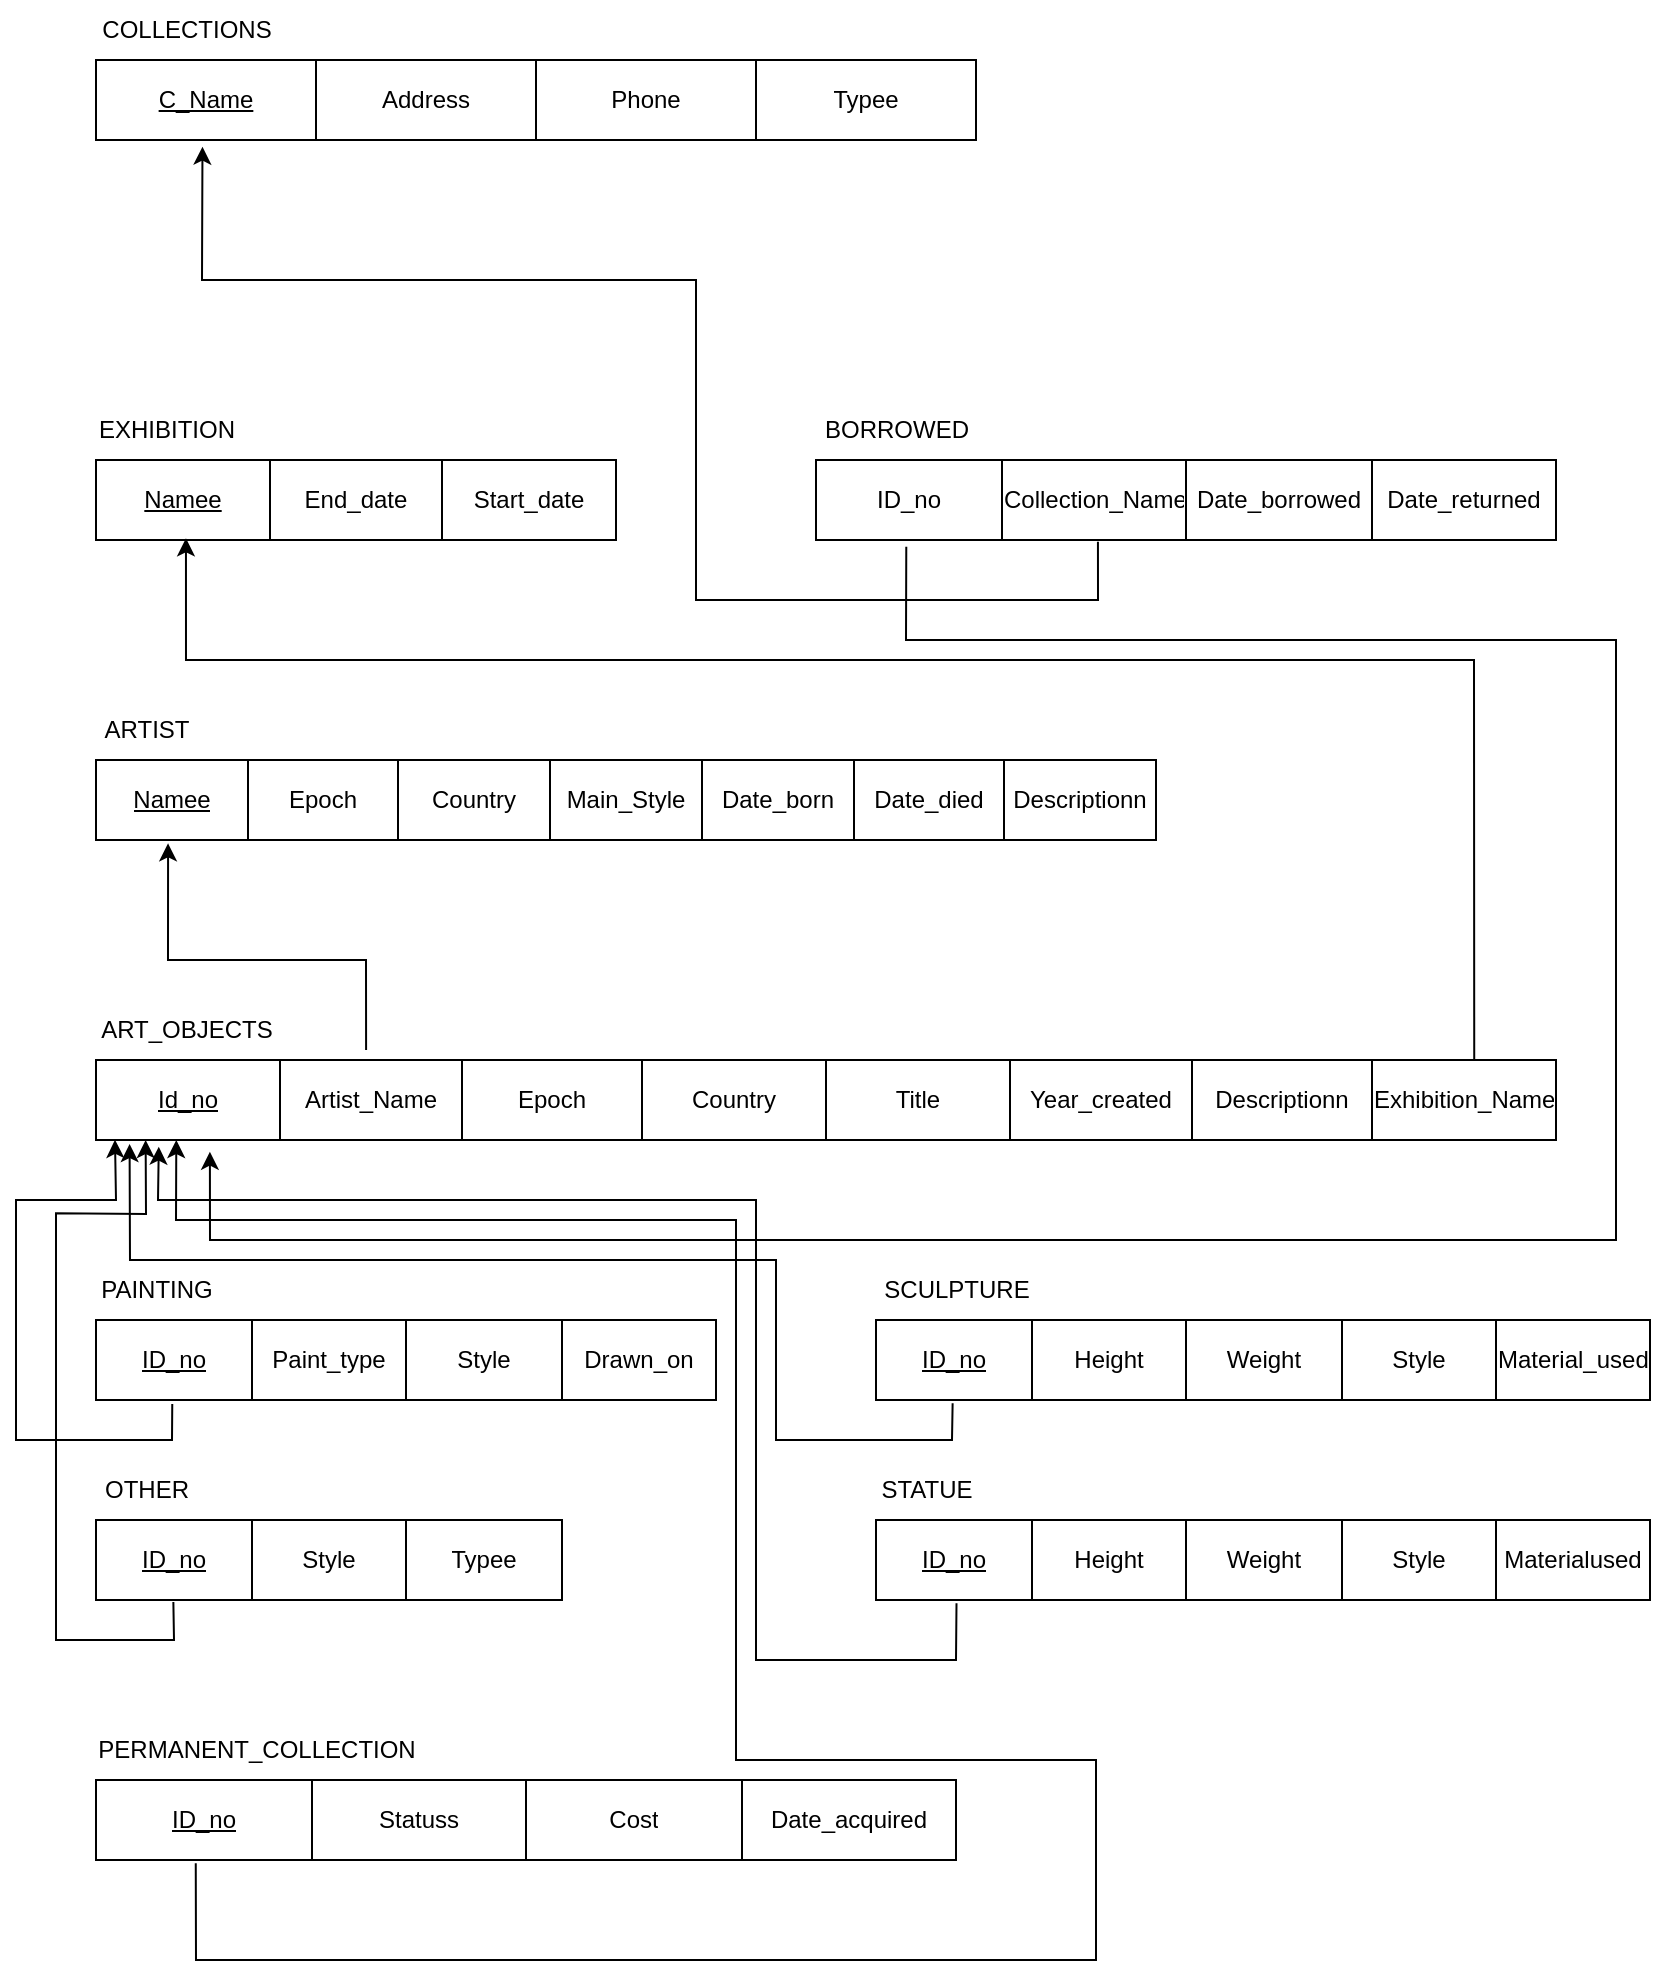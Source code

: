 <mxfile>
    <diagram name="Page-1" id="VCEPgOhNraVawhyDC7fd">
        <mxGraphModel dx="1006" dy="1802" grid="1" gridSize="10" guides="1" tooltips="1" connect="1" arrows="1" fold="1" page="1" pageScale="1" pageWidth="850" pageHeight="1100" math="0" shadow="0">
            <root>
                <mxCell id="0"/>
                <mxCell id="1" parent="0"/>
                <mxCell id="Sclc0kjUKKFrEiLYMH_a-2" value="" style="shape=table;startSize=0;container=1;collapsible=0;childLayout=tableLayout;" parent="1" vertex="1">
                    <mxGeometry x="60" y="40" width="730" height="40" as="geometry"/>
                </mxCell>
                <mxCell id="Sclc0kjUKKFrEiLYMH_a-3" value="" style="shape=tableRow;horizontal=0;startSize=0;swimlaneHead=0;swimlaneBody=0;strokeColor=inherit;top=0;left=0;bottom=0;right=0;collapsible=0;dropTarget=0;fillColor=none;points=[[0,0.5],[1,0.5]];portConstraint=eastwest;" parent="Sclc0kjUKKFrEiLYMH_a-2" vertex="1">
                    <mxGeometry width="730" height="40" as="geometry"/>
                </mxCell>
                <mxCell id="Sclc0kjUKKFrEiLYMH_a-4" value="&lt;u&gt;Id_no&lt;/u&gt;" style="shape=partialRectangle;html=1;whiteSpace=wrap;connectable=0;strokeColor=inherit;overflow=hidden;fillColor=none;top=0;left=0;bottom=0;right=0;pointerEvents=1;" parent="Sclc0kjUKKFrEiLYMH_a-3" vertex="1">
                    <mxGeometry width="92" height="40" as="geometry">
                        <mxRectangle width="92" height="40" as="alternateBounds"/>
                    </mxGeometry>
                </mxCell>
                <mxCell id="Sclc0kjUKKFrEiLYMH_a-5" value="Artist_Name" style="shape=partialRectangle;html=1;whiteSpace=wrap;connectable=0;strokeColor=inherit;overflow=hidden;fillColor=none;top=0;left=0;bottom=0;right=0;pointerEvents=1;" parent="Sclc0kjUKKFrEiLYMH_a-3" vertex="1">
                    <mxGeometry x="92" width="91" height="40" as="geometry">
                        <mxRectangle width="91" height="40" as="alternateBounds"/>
                    </mxGeometry>
                </mxCell>
                <mxCell id="Sclc0kjUKKFrEiLYMH_a-6" value="Epoch" style="shape=partialRectangle;html=1;whiteSpace=wrap;connectable=0;strokeColor=inherit;overflow=hidden;fillColor=none;top=0;left=0;bottom=0;right=0;pointerEvents=1;" parent="Sclc0kjUKKFrEiLYMH_a-3" vertex="1">
                    <mxGeometry x="183" width="90" height="40" as="geometry">
                        <mxRectangle width="90" height="40" as="alternateBounds"/>
                    </mxGeometry>
                </mxCell>
                <mxCell id="Sclc0kjUKKFrEiLYMH_a-7" value="Country" style="shape=partialRectangle;html=1;whiteSpace=wrap;connectable=0;strokeColor=inherit;overflow=hidden;fillColor=none;top=0;left=0;bottom=0;right=0;pointerEvents=1;" parent="Sclc0kjUKKFrEiLYMH_a-3" vertex="1">
                    <mxGeometry x="273" width="92" height="40" as="geometry">
                        <mxRectangle width="92" height="40" as="alternateBounds"/>
                    </mxGeometry>
                </mxCell>
                <mxCell id="Sclc0kjUKKFrEiLYMH_a-8" value="Title" style="shape=partialRectangle;html=1;whiteSpace=wrap;connectable=0;strokeColor=inherit;overflow=hidden;fillColor=none;top=0;left=0;bottom=0;right=0;pointerEvents=1;" parent="Sclc0kjUKKFrEiLYMH_a-3" vertex="1">
                    <mxGeometry x="365" width="92" height="40" as="geometry">
                        <mxRectangle width="92" height="40" as="alternateBounds"/>
                    </mxGeometry>
                </mxCell>
                <mxCell id="Sclc0kjUKKFrEiLYMH_a-9" value="Year_created" style="shape=partialRectangle;html=1;whiteSpace=wrap;connectable=0;strokeColor=inherit;overflow=hidden;fillColor=none;top=0;left=0;bottom=0;right=0;pointerEvents=1;" parent="Sclc0kjUKKFrEiLYMH_a-3" vertex="1">
                    <mxGeometry x="457" width="91" height="40" as="geometry">
                        <mxRectangle width="91" height="40" as="alternateBounds"/>
                    </mxGeometry>
                </mxCell>
                <mxCell id="Sclc0kjUKKFrEiLYMH_a-10" value="Descriptionn" style="shape=partialRectangle;html=1;whiteSpace=wrap;connectable=0;strokeColor=inherit;overflow=hidden;fillColor=none;top=0;left=0;bottom=0;right=0;pointerEvents=1;" parent="Sclc0kjUKKFrEiLYMH_a-3" vertex="1">
                    <mxGeometry x="548" width="90" height="40" as="geometry">
                        <mxRectangle width="90" height="40" as="alternateBounds"/>
                    </mxGeometry>
                </mxCell>
                <mxCell id="Sclc0kjUKKFrEiLYMH_a-11" value="Exhibition_Name" style="shape=partialRectangle;html=1;whiteSpace=wrap;connectable=0;strokeColor=inherit;overflow=hidden;fillColor=none;top=0;left=0;bottom=0;right=0;pointerEvents=1;" parent="Sclc0kjUKKFrEiLYMH_a-3" vertex="1">
                    <mxGeometry x="638" width="92" height="40" as="geometry">
                        <mxRectangle width="92" height="40" as="alternateBounds"/>
                    </mxGeometry>
                </mxCell>
                <mxCell id="Sclc0kjUKKFrEiLYMH_a-14" value="ART_OBJECTS" style="text;html=1;align=center;verticalAlign=middle;resizable=0;points=[];autosize=1;strokeColor=none;fillColor=none;" parent="1" vertex="1">
                    <mxGeometry x="50" y="10" width="110" height="30" as="geometry"/>
                </mxCell>
                <mxCell id="Sclc0kjUKKFrEiLYMH_a-15" value="" style="shape=table;startSize=0;container=1;collapsible=0;childLayout=tableLayout;" parent="1" vertex="1">
                    <mxGeometry x="60" y="170" width="310" height="40" as="geometry"/>
                </mxCell>
                <mxCell id="Sclc0kjUKKFrEiLYMH_a-16" value="" style="shape=tableRow;horizontal=0;startSize=0;swimlaneHead=0;swimlaneBody=0;strokeColor=inherit;top=0;left=0;bottom=0;right=0;collapsible=0;dropTarget=0;fillColor=none;points=[[0,0.5],[1,0.5]];portConstraint=eastwest;" parent="Sclc0kjUKKFrEiLYMH_a-15" vertex="1">
                    <mxGeometry width="310" height="40" as="geometry"/>
                </mxCell>
                <mxCell id="Sclc0kjUKKFrEiLYMH_a-17" value="&lt;u&gt;ID_no&lt;/u&gt;" style="shape=partialRectangle;html=1;whiteSpace=wrap;connectable=0;strokeColor=inherit;overflow=hidden;fillColor=none;top=0;left=0;bottom=0;right=0;pointerEvents=1;" parent="Sclc0kjUKKFrEiLYMH_a-16" vertex="1">
                    <mxGeometry width="78" height="40" as="geometry">
                        <mxRectangle width="78" height="40" as="alternateBounds"/>
                    </mxGeometry>
                </mxCell>
                <mxCell id="Sclc0kjUKKFrEiLYMH_a-18" value="Paint_type" style="shape=partialRectangle;html=1;whiteSpace=wrap;connectable=0;strokeColor=inherit;overflow=hidden;fillColor=none;top=0;left=0;bottom=0;right=0;pointerEvents=1;" parent="Sclc0kjUKKFrEiLYMH_a-16" vertex="1">
                    <mxGeometry x="78" width="77" height="40" as="geometry">
                        <mxRectangle width="77" height="40" as="alternateBounds"/>
                    </mxGeometry>
                </mxCell>
                <mxCell id="Sclc0kjUKKFrEiLYMH_a-19" value="Style" style="shape=partialRectangle;html=1;whiteSpace=wrap;connectable=0;strokeColor=inherit;overflow=hidden;fillColor=none;top=0;left=0;bottom=0;right=0;pointerEvents=1;" parent="Sclc0kjUKKFrEiLYMH_a-16" vertex="1">
                    <mxGeometry x="155" width="78" height="40" as="geometry">
                        <mxRectangle width="78" height="40" as="alternateBounds"/>
                    </mxGeometry>
                </mxCell>
                <mxCell id="Sclc0kjUKKFrEiLYMH_a-20" value="Drawn_on" style="shape=partialRectangle;html=1;whiteSpace=wrap;connectable=0;strokeColor=inherit;overflow=hidden;fillColor=none;top=0;left=0;bottom=0;right=0;pointerEvents=1;" parent="Sclc0kjUKKFrEiLYMH_a-16" vertex="1">
                    <mxGeometry x="233" width="77" height="40" as="geometry">
                        <mxRectangle width="77" height="40" as="alternateBounds"/>
                    </mxGeometry>
                </mxCell>
                <mxCell id="Sclc0kjUKKFrEiLYMH_a-21" value="PAINTING" style="text;html=1;align=center;verticalAlign=middle;resizable=0;points=[];autosize=1;strokeColor=none;fillColor=none;" parent="1" vertex="1">
                    <mxGeometry x="50" y="140" width="80" height="30" as="geometry"/>
                </mxCell>
                <mxCell id="Sclc0kjUKKFrEiLYMH_a-23" value="" style="shape=table;startSize=0;container=1;collapsible=0;childLayout=tableLayout;" parent="1" vertex="1">
                    <mxGeometry x="450" y="170" width="387" height="40" as="geometry"/>
                </mxCell>
                <mxCell id="Sclc0kjUKKFrEiLYMH_a-24" value="" style="shape=tableRow;horizontal=0;startSize=0;swimlaneHead=0;swimlaneBody=0;strokeColor=inherit;top=0;left=0;bottom=0;right=0;collapsible=0;dropTarget=0;fillColor=none;points=[[0,0.5],[1,0.5]];portConstraint=eastwest;" parent="Sclc0kjUKKFrEiLYMH_a-23" vertex="1">
                    <mxGeometry width="387" height="40" as="geometry"/>
                </mxCell>
                <mxCell id="Sclc0kjUKKFrEiLYMH_a-25" value="&lt;u&gt;ID_no&lt;/u&gt;" style="shape=partialRectangle;html=1;whiteSpace=wrap;connectable=0;strokeColor=inherit;overflow=hidden;fillColor=none;top=0;left=0;bottom=0;right=0;pointerEvents=1;" parent="Sclc0kjUKKFrEiLYMH_a-24" vertex="1">
                    <mxGeometry width="78" height="40" as="geometry">
                        <mxRectangle width="78" height="40" as="alternateBounds"/>
                    </mxGeometry>
                </mxCell>
                <mxCell id="Sclc0kjUKKFrEiLYMH_a-26" value="Height" style="shape=partialRectangle;html=1;whiteSpace=wrap;connectable=0;strokeColor=inherit;overflow=hidden;fillColor=none;top=0;left=0;bottom=0;right=0;pointerEvents=1;" parent="Sclc0kjUKKFrEiLYMH_a-24" vertex="1">
                    <mxGeometry x="78" width="77" height="40" as="geometry">
                        <mxRectangle width="77" height="40" as="alternateBounds"/>
                    </mxGeometry>
                </mxCell>
                <mxCell id="Sclc0kjUKKFrEiLYMH_a-27" value="Weight" style="shape=partialRectangle;html=1;whiteSpace=wrap;connectable=0;strokeColor=inherit;overflow=hidden;fillColor=none;top=0;left=0;bottom=0;right=0;pointerEvents=1;" parent="Sclc0kjUKKFrEiLYMH_a-24" vertex="1">
                    <mxGeometry x="155" width="78" height="40" as="geometry">
                        <mxRectangle width="78" height="40" as="alternateBounds"/>
                    </mxGeometry>
                </mxCell>
                <mxCell id="Sclc0kjUKKFrEiLYMH_a-28" value="Style" style="shape=partialRectangle;html=1;whiteSpace=wrap;connectable=0;strokeColor=inherit;overflow=hidden;fillColor=none;top=0;left=0;bottom=0;right=0;pointerEvents=1;" parent="Sclc0kjUKKFrEiLYMH_a-24" vertex="1">
                    <mxGeometry x="233" width="77" height="40" as="geometry">
                        <mxRectangle width="77" height="40" as="alternateBounds"/>
                    </mxGeometry>
                </mxCell>
                <mxCell id="Sclc0kjUKKFrEiLYMH_a-30" value="Material_used" style="shape=partialRectangle;html=1;whiteSpace=wrap;connectable=0;strokeColor=inherit;overflow=hidden;fillColor=none;top=0;left=0;bottom=0;right=0;pointerEvents=1;" parent="Sclc0kjUKKFrEiLYMH_a-24" vertex="1">
                    <mxGeometry x="310" width="77" height="40" as="geometry">
                        <mxRectangle width="77" height="40" as="alternateBounds"/>
                    </mxGeometry>
                </mxCell>
                <mxCell id="Sclc0kjUKKFrEiLYMH_a-29" value="SCULPTURE" style="text;html=1;align=center;verticalAlign=middle;resizable=0;points=[];autosize=1;strokeColor=none;fillColor=none;" parent="1" vertex="1">
                    <mxGeometry x="440" y="140" width="100" height="30" as="geometry"/>
                </mxCell>
                <mxCell id="Sclc0kjUKKFrEiLYMH_a-31" value="" style="shape=table;startSize=0;container=1;collapsible=0;childLayout=tableLayout;" parent="1" vertex="1">
                    <mxGeometry x="450" y="270" width="387" height="40" as="geometry"/>
                </mxCell>
                <mxCell id="Sclc0kjUKKFrEiLYMH_a-32" value="" style="shape=tableRow;horizontal=0;startSize=0;swimlaneHead=0;swimlaneBody=0;strokeColor=inherit;top=0;left=0;bottom=0;right=0;collapsible=0;dropTarget=0;fillColor=none;points=[[0,0.5],[1,0.5]];portConstraint=eastwest;" parent="Sclc0kjUKKFrEiLYMH_a-31" vertex="1">
                    <mxGeometry width="387" height="40" as="geometry"/>
                </mxCell>
                <mxCell id="Sclc0kjUKKFrEiLYMH_a-33" value="&lt;u&gt;ID_no&lt;/u&gt;" style="shape=partialRectangle;html=1;whiteSpace=wrap;connectable=0;strokeColor=inherit;overflow=hidden;fillColor=none;top=0;left=0;bottom=0;right=0;pointerEvents=1;" parent="Sclc0kjUKKFrEiLYMH_a-32" vertex="1">
                    <mxGeometry width="78" height="40" as="geometry">
                        <mxRectangle width="78" height="40" as="alternateBounds"/>
                    </mxGeometry>
                </mxCell>
                <mxCell id="Sclc0kjUKKFrEiLYMH_a-34" value="Height" style="shape=partialRectangle;html=1;whiteSpace=wrap;connectable=0;strokeColor=inherit;overflow=hidden;fillColor=none;top=0;left=0;bottom=0;right=0;pointerEvents=1;" parent="Sclc0kjUKKFrEiLYMH_a-32" vertex="1">
                    <mxGeometry x="78" width="77" height="40" as="geometry">
                        <mxRectangle width="77" height="40" as="alternateBounds"/>
                    </mxGeometry>
                </mxCell>
                <mxCell id="Sclc0kjUKKFrEiLYMH_a-35" value="Weight" style="shape=partialRectangle;html=1;whiteSpace=wrap;connectable=0;strokeColor=inherit;overflow=hidden;fillColor=none;top=0;left=0;bottom=0;right=0;pointerEvents=1;" parent="Sclc0kjUKKFrEiLYMH_a-32" vertex="1">
                    <mxGeometry x="155" width="78" height="40" as="geometry">
                        <mxRectangle width="78" height="40" as="alternateBounds"/>
                    </mxGeometry>
                </mxCell>
                <mxCell id="Sclc0kjUKKFrEiLYMH_a-36" value="Style" style="shape=partialRectangle;html=1;whiteSpace=wrap;connectable=0;strokeColor=inherit;overflow=hidden;fillColor=none;top=0;left=0;bottom=0;right=0;pointerEvents=1;" parent="Sclc0kjUKKFrEiLYMH_a-32" vertex="1">
                    <mxGeometry x="233" width="77" height="40" as="geometry">
                        <mxRectangle width="77" height="40" as="alternateBounds"/>
                    </mxGeometry>
                </mxCell>
                <mxCell id="Sclc0kjUKKFrEiLYMH_a-37" value="Materialused" style="shape=partialRectangle;html=1;whiteSpace=wrap;connectable=0;strokeColor=inherit;overflow=hidden;fillColor=none;top=0;left=0;bottom=0;right=0;pointerEvents=1;" parent="Sclc0kjUKKFrEiLYMH_a-32" vertex="1">
                    <mxGeometry x="310" width="77" height="40" as="geometry">
                        <mxRectangle width="77" height="40" as="alternateBounds"/>
                    </mxGeometry>
                </mxCell>
                <mxCell id="Sclc0kjUKKFrEiLYMH_a-38" value="STATUE" style="text;html=1;align=center;verticalAlign=middle;resizable=0;points=[];autosize=1;strokeColor=none;fillColor=none;" parent="1" vertex="1">
                    <mxGeometry x="440" y="240" width="70" height="30" as="geometry"/>
                </mxCell>
                <mxCell id="Sclc0kjUKKFrEiLYMH_a-39" value="" style="shape=table;startSize=0;container=1;collapsible=0;childLayout=tableLayout;" parent="1" vertex="1">
                    <mxGeometry x="60" y="270" width="233" height="40" as="geometry"/>
                </mxCell>
                <mxCell id="Sclc0kjUKKFrEiLYMH_a-40" value="" style="shape=tableRow;horizontal=0;startSize=0;swimlaneHead=0;swimlaneBody=0;strokeColor=inherit;top=0;left=0;bottom=0;right=0;collapsible=0;dropTarget=0;fillColor=none;points=[[0,0.5],[1,0.5]];portConstraint=eastwest;" parent="Sclc0kjUKKFrEiLYMH_a-39" vertex="1">
                    <mxGeometry width="233" height="40" as="geometry"/>
                </mxCell>
                <mxCell id="Sclc0kjUKKFrEiLYMH_a-41" value="&lt;u&gt;ID_no&lt;/u&gt;" style="shape=partialRectangle;html=1;whiteSpace=wrap;connectable=0;strokeColor=inherit;overflow=hidden;fillColor=none;top=0;left=0;bottom=0;right=0;pointerEvents=1;" parent="Sclc0kjUKKFrEiLYMH_a-40" vertex="1">
                    <mxGeometry width="78" height="40" as="geometry">
                        <mxRectangle width="78" height="40" as="alternateBounds"/>
                    </mxGeometry>
                </mxCell>
                <mxCell id="Sclc0kjUKKFrEiLYMH_a-42" value="Style" style="shape=partialRectangle;html=1;whiteSpace=wrap;connectable=0;strokeColor=inherit;overflow=hidden;fillColor=none;top=0;left=0;bottom=0;right=0;pointerEvents=1;" parent="Sclc0kjUKKFrEiLYMH_a-40" vertex="1">
                    <mxGeometry x="78" width="77" height="40" as="geometry">
                        <mxRectangle width="77" height="40" as="alternateBounds"/>
                    </mxGeometry>
                </mxCell>
                <mxCell id="Sclc0kjUKKFrEiLYMH_a-43" value="Typee" style="shape=partialRectangle;html=1;whiteSpace=wrap;connectable=0;strokeColor=inherit;overflow=hidden;fillColor=none;top=0;left=0;bottom=0;right=0;pointerEvents=1;" parent="Sclc0kjUKKFrEiLYMH_a-40" vertex="1">
                    <mxGeometry x="155" width="78" height="40" as="geometry">
                        <mxRectangle width="78" height="40" as="alternateBounds"/>
                    </mxGeometry>
                </mxCell>
                <mxCell id="Sclc0kjUKKFrEiLYMH_a-45" value="OTHER" style="text;html=1;align=center;verticalAlign=middle;resizable=0;points=[];autosize=1;strokeColor=none;fillColor=none;" parent="1" vertex="1">
                    <mxGeometry x="50" y="240" width="70" height="30" as="geometry"/>
                </mxCell>
                <mxCell id="Sclc0kjUKKFrEiLYMH_a-50" value="" style="endArrow=classic;html=1;rounded=0;entryX=0.013;entryY=0.998;entryDx=0;entryDy=0;entryPerimeter=0;exitX=0.123;exitY=1.05;exitDx=0;exitDy=0;exitPerimeter=0;" parent="1" source="Sclc0kjUKKFrEiLYMH_a-16" target="Sclc0kjUKKFrEiLYMH_a-3" edge="1">
                    <mxGeometry width="50" height="50" relative="1" as="geometry">
                        <mxPoint x="300" y="320" as="sourcePoint"/>
                        <mxPoint x="350" y="270" as="targetPoint"/>
                        <Array as="points">
                            <mxPoint x="98" y="230"/>
                            <mxPoint x="60" y="230"/>
                            <mxPoint x="20" y="230"/>
                            <mxPoint x="20" y="110"/>
                            <mxPoint x="60" y="110"/>
                            <mxPoint x="70" y="110"/>
                        </Array>
                    </mxGeometry>
                </mxCell>
                <mxCell id="Sclc0kjUKKFrEiLYMH_a-51" value="" style="endArrow=classic;html=1;rounded=0;entryX=0.023;entryY=1.05;entryDx=0;entryDy=0;entryPerimeter=0;exitX=0.099;exitY=1.041;exitDx=0;exitDy=0;exitPerimeter=0;" parent="1" source="Sclc0kjUKKFrEiLYMH_a-24" target="Sclc0kjUKKFrEiLYMH_a-3" edge="1">
                    <mxGeometry width="50" height="50" relative="1" as="geometry">
                        <mxPoint x="140" y="210" as="sourcePoint"/>
                        <mxPoint x="190" y="160" as="targetPoint"/>
                        <Array as="points">
                            <mxPoint x="488" y="230"/>
                            <mxPoint x="400" y="230"/>
                            <mxPoint x="400" y="190"/>
                            <mxPoint x="400" y="140"/>
                            <mxPoint x="240" y="140"/>
                            <mxPoint x="77" y="140"/>
                        </Array>
                    </mxGeometry>
                </mxCell>
                <mxCell id="Sclc0kjUKKFrEiLYMH_a-52" value="" style="endArrow=classic;html=1;rounded=0;entryX=0.034;entryY=1.084;entryDx=0;entryDy=0;entryPerimeter=0;exitX=0.166;exitY=1.024;exitDx=0;exitDy=0;exitPerimeter=0;" parent="1" source="Sclc0kjUKKFrEiLYMH_a-40" edge="1">
                    <mxGeometry width="50" height="50" relative="1" as="geometry">
                        <mxPoint x="40" y="336.64" as="sourcePoint"/>
                        <mxPoint x="84.82" y="80.0" as="targetPoint"/>
                        <Array as="points">
                            <mxPoint x="99" y="330"/>
                            <mxPoint x="40" y="330"/>
                            <mxPoint x="40" y="116.64"/>
                            <mxPoint x="85" y="117"/>
                        </Array>
                    </mxGeometry>
                </mxCell>
                <mxCell id="Sclc0kjUKKFrEiLYMH_a-53" value="" style="endArrow=classic;html=1;rounded=0;entryX=0.043;entryY=1.084;entryDx=0;entryDy=0;entryPerimeter=0;exitX=0.104;exitY=1.041;exitDx=0;exitDy=0;exitPerimeter=0;" parent="1" source="Sclc0kjUKKFrEiLYMH_a-32" target="Sclc0kjUKKFrEiLYMH_a-3" edge="1">
                    <mxGeometry width="50" height="50" relative="1" as="geometry">
                        <mxPoint x="390" y="340" as="sourcePoint"/>
                        <mxPoint x="190" y="160" as="targetPoint"/>
                        <Array as="points">
                            <mxPoint x="490" y="340"/>
                            <mxPoint x="390" y="340"/>
                            <mxPoint x="390" y="110"/>
                            <mxPoint x="240" y="110"/>
                            <mxPoint x="91" y="110"/>
                        </Array>
                    </mxGeometry>
                </mxCell>
                <mxCell id="Sclc0kjUKKFrEiLYMH_a-54" value="" style="shape=table;startSize=0;container=1;collapsible=0;childLayout=tableLayout;" parent="1" vertex="1">
                    <mxGeometry x="60" y="-110" width="530" height="40" as="geometry"/>
                </mxCell>
                <mxCell id="Sclc0kjUKKFrEiLYMH_a-55" value="" style="shape=tableRow;horizontal=0;startSize=0;swimlaneHead=0;swimlaneBody=0;strokeColor=inherit;top=0;left=0;bottom=0;right=0;collapsible=0;dropTarget=0;fillColor=none;points=[[0,0.5],[1,0.5]];portConstraint=eastwest;" parent="Sclc0kjUKKFrEiLYMH_a-54" vertex="1">
                    <mxGeometry width="530" height="40" as="geometry"/>
                </mxCell>
                <mxCell id="Sclc0kjUKKFrEiLYMH_a-56" value="&lt;u&gt;Namee&lt;/u&gt;" style="shape=partialRectangle;html=1;whiteSpace=wrap;connectable=0;strokeColor=inherit;overflow=hidden;fillColor=none;top=0;left=0;bottom=0;right=0;pointerEvents=1;" parent="Sclc0kjUKKFrEiLYMH_a-55" vertex="1">
                    <mxGeometry width="76" height="40" as="geometry">
                        <mxRectangle width="76" height="40" as="alternateBounds"/>
                    </mxGeometry>
                </mxCell>
                <mxCell id="Sclc0kjUKKFrEiLYMH_a-57" value="Epoch" style="shape=partialRectangle;html=1;whiteSpace=wrap;connectable=0;strokeColor=inherit;overflow=hidden;fillColor=none;top=0;left=0;bottom=0;right=0;pointerEvents=1;" parent="Sclc0kjUKKFrEiLYMH_a-55" vertex="1">
                    <mxGeometry x="76" width="75" height="40" as="geometry">
                        <mxRectangle width="75" height="40" as="alternateBounds"/>
                    </mxGeometry>
                </mxCell>
                <mxCell id="Sclc0kjUKKFrEiLYMH_a-58" value="Country" style="shape=partialRectangle;html=1;whiteSpace=wrap;connectable=0;strokeColor=inherit;overflow=hidden;fillColor=none;top=0;left=0;bottom=0;right=0;pointerEvents=1;" parent="Sclc0kjUKKFrEiLYMH_a-55" vertex="1">
                    <mxGeometry x="151" width="76" height="40" as="geometry">
                        <mxRectangle width="76" height="40" as="alternateBounds"/>
                    </mxGeometry>
                </mxCell>
                <mxCell id="Sclc0kjUKKFrEiLYMH_a-59" value="Main_Style" style="shape=partialRectangle;html=1;whiteSpace=wrap;connectable=0;strokeColor=inherit;overflow=hidden;fillColor=none;top=0;left=0;bottom=0;right=0;pointerEvents=1;" parent="Sclc0kjUKKFrEiLYMH_a-55" vertex="1">
                    <mxGeometry x="227" width="76" height="40" as="geometry">
                        <mxRectangle width="76" height="40" as="alternateBounds"/>
                    </mxGeometry>
                </mxCell>
                <mxCell id="Sclc0kjUKKFrEiLYMH_a-60" value="Date_born" style="shape=partialRectangle;html=1;whiteSpace=wrap;connectable=0;strokeColor=inherit;overflow=hidden;fillColor=none;top=0;left=0;bottom=0;right=0;pointerEvents=1;" parent="Sclc0kjUKKFrEiLYMH_a-55" vertex="1">
                    <mxGeometry x="303" width="76" height="40" as="geometry">
                        <mxRectangle width="76" height="40" as="alternateBounds"/>
                    </mxGeometry>
                </mxCell>
                <mxCell id="Sclc0kjUKKFrEiLYMH_a-61" value="Date_died" style="shape=partialRectangle;html=1;whiteSpace=wrap;connectable=0;strokeColor=inherit;overflow=hidden;fillColor=none;top=0;left=0;bottom=0;right=0;pointerEvents=1;" parent="Sclc0kjUKKFrEiLYMH_a-55" vertex="1">
                    <mxGeometry x="379" width="75" height="40" as="geometry">
                        <mxRectangle width="75" height="40" as="alternateBounds"/>
                    </mxGeometry>
                </mxCell>
                <mxCell id="Sclc0kjUKKFrEiLYMH_a-62" value="Descriptionn" style="shape=partialRectangle;html=1;whiteSpace=wrap;connectable=0;strokeColor=inherit;overflow=hidden;fillColor=none;top=0;left=0;bottom=0;right=0;pointerEvents=1;" parent="Sclc0kjUKKFrEiLYMH_a-55" vertex="1">
                    <mxGeometry x="454" width="76" height="40" as="geometry">
                        <mxRectangle width="76" height="40" as="alternateBounds"/>
                    </mxGeometry>
                </mxCell>
                <mxCell id="Sclc0kjUKKFrEiLYMH_a-63" value="ARTIST" style="text;html=1;align=center;verticalAlign=middle;resizable=0;points=[];autosize=1;strokeColor=none;fillColor=none;" parent="1" vertex="1">
                    <mxGeometry x="50" y="-140" width="70" height="30" as="geometry"/>
                </mxCell>
                <mxCell id="Sclc0kjUKKFrEiLYMH_a-64" value="" style="endArrow=classic;html=1;rounded=0;exitX=0.185;exitY=-0.125;exitDx=0;exitDy=0;exitPerimeter=0;entryX=0.068;entryY=1.042;entryDx=0;entryDy=0;entryPerimeter=0;" parent="1" source="Sclc0kjUKKFrEiLYMH_a-3" target="Sclc0kjUKKFrEiLYMH_a-55" edge="1">
                    <mxGeometry width="50" height="50" relative="1" as="geometry">
                        <mxPoint x="390" y="90" as="sourcePoint"/>
                        <mxPoint x="340" y="140" as="targetPoint"/>
                        <Array as="points">
                            <mxPoint x="195" y="-10"/>
                            <mxPoint x="150" y="-10"/>
                            <mxPoint x="96" y="-10"/>
                        </Array>
                    </mxGeometry>
                </mxCell>
                <mxCell id="Sclc0kjUKKFrEiLYMH_a-65" value="" style="shape=table;startSize=0;container=1;collapsible=0;childLayout=tableLayout;" parent="1" vertex="1">
                    <mxGeometry x="60" y="-260" width="260" height="40" as="geometry"/>
                </mxCell>
                <mxCell id="Sclc0kjUKKFrEiLYMH_a-66" value="" style="shape=tableRow;horizontal=0;startSize=0;swimlaneHead=0;swimlaneBody=0;strokeColor=inherit;top=0;left=0;bottom=0;right=0;collapsible=0;dropTarget=0;fillColor=none;points=[[0,0.5],[1,0.5]];portConstraint=eastwest;" parent="Sclc0kjUKKFrEiLYMH_a-65" vertex="1">
                    <mxGeometry width="260" height="40" as="geometry"/>
                </mxCell>
                <mxCell id="Sclc0kjUKKFrEiLYMH_a-67" value="&lt;u&gt;Namee&lt;/u&gt;" style="shape=partialRectangle;html=1;whiteSpace=wrap;connectable=0;strokeColor=inherit;overflow=hidden;fillColor=none;top=0;left=0;bottom=0;right=0;pointerEvents=1;" parent="Sclc0kjUKKFrEiLYMH_a-66" vertex="1">
                    <mxGeometry width="87" height="40" as="geometry">
                        <mxRectangle width="87" height="40" as="alternateBounds"/>
                    </mxGeometry>
                </mxCell>
                <mxCell id="Sclc0kjUKKFrEiLYMH_a-68" value="End_date" style="shape=partialRectangle;html=1;whiteSpace=wrap;connectable=0;strokeColor=inherit;overflow=hidden;fillColor=none;top=0;left=0;bottom=0;right=0;pointerEvents=1;" parent="Sclc0kjUKKFrEiLYMH_a-66" vertex="1">
                    <mxGeometry x="87" width="86" height="40" as="geometry">
                        <mxRectangle width="86" height="40" as="alternateBounds"/>
                    </mxGeometry>
                </mxCell>
                <mxCell id="Sclc0kjUKKFrEiLYMH_a-69" value="Start_date" style="shape=partialRectangle;html=1;whiteSpace=wrap;connectable=0;strokeColor=inherit;overflow=hidden;fillColor=none;top=0;left=0;bottom=0;right=0;pointerEvents=1;" parent="Sclc0kjUKKFrEiLYMH_a-66" vertex="1">
                    <mxGeometry x="173" width="87" height="40" as="geometry">
                        <mxRectangle width="87" height="40" as="alternateBounds"/>
                    </mxGeometry>
                </mxCell>
                <mxCell id="Sclc0kjUKKFrEiLYMH_a-70" value="" style="endArrow=classic;html=1;rounded=0;entryX=0.173;entryY=0.979;entryDx=0;entryDy=0;entryPerimeter=0;exitX=0.944;exitY=0;exitDx=0;exitDy=0;exitPerimeter=0;" parent="1" source="Sclc0kjUKKFrEiLYMH_a-3" target="Sclc0kjUKKFrEiLYMH_a-66" edge="1">
                    <mxGeometry width="50" height="50" relative="1" as="geometry">
                        <mxPoint x="340" y="-110" as="sourcePoint"/>
                        <mxPoint x="390" y="-160" as="targetPoint"/>
                        <Array as="points">
                            <mxPoint x="749" y="-160"/>
                            <mxPoint x="105" y="-160"/>
                        </Array>
                    </mxGeometry>
                </mxCell>
                <mxCell id="Sclc0kjUKKFrEiLYMH_a-71" value="EXHIBITION" style="text;html=1;align=center;verticalAlign=middle;resizable=0;points=[];autosize=1;strokeColor=none;fillColor=none;" parent="1" vertex="1">
                    <mxGeometry x="50" y="-290" width="90" height="30" as="geometry"/>
                </mxCell>
                <mxCell id="Sclc0kjUKKFrEiLYMH_a-72" value="" style="shape=table;startSize=0;container=1;collapsible=0;childLayout=tableLayout;" parent="1" vertex="1">
                    <mxGeometry x="60" y="400" width="430" height="40" as="geometry"/>
                </mxCell>
                <mxCell id="Sclc0kjUKKFrEiLYMH_a-73" value="" style="shape=tableRow;horizontal=0;startSize=0;swimlaneHead=0;swimlaneBody=0;strokeColor=inherit;top=0;left=0;bottom=0;right=0;collapsible=0;dropTarget=0;fillColor=none;points=[[0,0.5],[1,0.5]];portConstraint=eastwest;" parent="Sclc0kjUKKFrEiLYMH_a-72" vertex="1">
                    <mxGeometry width="430" height="40" as="geometry"/>
                </mxCell>
                <mxCell id="Sclc0kjUKKFrEiLYMH_a-74" value="&lt;u&gt;ID_no&lt;/u&gt;" style="shape=partialRectangle;html=1;whiteSpace=wrap;connectable=0;strokeColor=inherit;overflow=hidden;fillColor=none;top=0;left=0;bottom=0;right=0;pointerEvents=1;" parent="Sclc0kjUKKFrEiLYMH_a-73" vertex="1">
                    <mxGeometry width="108" height="40" as="geometry">
                        <mxRectangle width="108" height="40" as="alternateBounds"/>
                    </mxGeometry>
                </mxCell>
                <mxCell id="Sclc0kjUKKFrEiLYMH_a-75" value="Statuss" style="shape=partialRectangle;html=1;whiteSpace=wrap;connectable=0;strokeColor=inherit;overflow=hidden;fillColor=none;top=0;left=0;bottom=0;right=0;pointerEvents=1;" parent="Sclc0kjUKKFrEiLYMH_a-73" vertex="1">
                    <mxGeometry x="108" width="107" height="40" as="geometry">
                        <mxRectangle width="107" height="40" as="alternateBounds"/>
                    </mxGeometry>
                </mxCell>
                <mxCell id="Sclc0kjUKKFrEiLYMH_a-76" value="Cost" style="shape=partialRectangle;html=1;whiteSpace=wrap;connectable=0;strokeColor=inherit;overflow=hidden;fillColor=none;top=0;left=0;bottom=0;right=0;pointerEvents=1;" parent="Sclc0kjUKKFrEiLYMH_a-73" vertex="1">
                    <mxGeometry x="215" width="108" height="40" as="geometry">
                        <mxRectangle width="108" height="40" as="alternateBounds"/>
                    </mxGeometry>
                </mxCell>
                <mxCell id="Sclc0kjUKKFrEiLYMH_a-77" value="Date_acquired" style="shape=partialRectangle;html=1;whiteSpace=wrap;connectable=0;strokeColor=inherit;overflow=hidden;fillColor=none;top=0;left=0;bottom=0;right=0;pointerEvents=1;" parent="Sclc0kjUKKFrEiLYMH_a-73" vertex="1">
                    <mxGeometry x="323" width="107" height="40" as="geometry">
                        <mxRectangle width="107" height="40" as="alternateBounds"/>
                    </mxGeometry>
                </mxCell>
                <mxCell id="Sclc0kjUKKFrEiLYMH_a-78" value="PERMANENT_COLLECTION" style="text;html=1;align=center;verticalAlign=middle;resizable=0;points=[];autosize=1;strokeColor=none;fillColor=none;" parent="1" vertex="1">
                    <mxGeometry x="50" y="370" width="180" height="30" as="geometry"/>
                </mxCell>
                <mxCell id="Sclc0kjUKKFrEiLYMH_a-79" value="" style="endArrow=classic;html=1;rounded=0;entryX=0.055;entryY=1;entryDx=0;entryDy=0;entryPerimeter=0;exitX=0.116;exitY=1.042;exitDx=0;exitDy=0;exitPerimeter=0;" parent="1" source="Sclc0kjUKKFrEiLYMH_a-73" target="Sclc0kjUKKFrEiLYMH_a-3" edge="1">
                    <mxGeometry width="50" height="50" relative="1" as="geometry">
                        <mxPoint x="380" y="330" as="sourcePoint"/>
                        <mxPoint x="390" y="260" as="targetPoint"/>
                        <Array as="points">
                            <mxPoint x="110" y="490"/>
                            <mxPoint x="330" y="490"/>
                            <mxPoint x="560" y="490"/>
                            <mxPoint x="560" y="390"/>
                            <mxPoint x="380" y="390"/>
                            <mxPoint x="380" y="220"/>
                            <mxPoint x="380" y="120"/>
                            <mxPoint x="100" y="120"/>
                        </Array>
                    </mxGeometry>
                </mxCell>
                <mxCell id="Sclc0kjUKKFrEiLYMH_a-80" value="" style="shape=table;startSize=0;container=1;collapsible=0;childLayout=tableLayout;" parent="1" vertex="1">
                    <mxGeometry x="420" y="-260" width="370" height="40" as="geometry"/>
                </mxCell>
                <mxCell id="Sclc0kjUKKFrEiLYMH_a-81" value="" style="shape=tableRow;horizontal=0;startSize=0;swimlaneHead=0;swimlaneBody=0;strokeColor=inherit;top=0;left=0;bottom=0;right=0;collapsible=0;dropTarget=0;fillColor=none;points=[[0,0.5],[1,0.5]];portConstraint=eastwest;" parent="Sclc0kjUKKFrEiLYMH_a-80" vertex="1">
                    <mxGeometry width="370" height="40" as="geometry"/>
                </mxCell>
                <mxCell id="Sclc0kjUKKFrEiLYMH_a-82" value="ID_no" style="shape=partialRectangle;html=1;whiteSpace=wrap;connectable=0;strokeColor=inherit;overflow=hidden;fillColor=none;top=0;left=0;bottom=0;right=0;pointerEvents=1;" parent="Sclc0kjUKKFrEiLYMH_a-81" vertex="1">
                    <mxGeometry width="93" height="40" as="geometry">
                        <mxRectangle width="93" height="40" as="alternateBounds"/>
                    </mxGeometry>
                </mxCell>
                <mxCell id="Sclc0kjUKKFrEiLYMH_a-83" value="Collection_Name" style="shape=partialRectangle;html=1;whiteSpace=wrap;connectable=0;strokeColor=inherit;overflow=hidden;fillColor=none;top=0;left=0;bottom=0;right=0;pointerEvents=1;" parent="Sclc0kjUKKFrEiLYMH_a-81" vertex="1">
                    <mxGeometry x="93" width="92" height="40" as="geometry">
                        <mxRectangle width="92" height="40" as="alternateBounds"/>
                    </mxGeometry>
                </mxCell>
                <mxCell id="Sclc0kjUKKFrEiLYMH_a-84" value="Date_borrowed" style="shape=partialRectangle;html=1;whiteSpace=wrap;connectable=0;strokeColor=inherit;overflow=hidden;fillColor=none;top=0;left=0;bottom=0;right=0;pointerEvents=1;" parent="Sclc0kjUKKFrEiLYMH_a-81" vertex="1">
                    <mxGeometry x="185" width="93" height="40" as="geometry">
                        <mxRectangle width="93" height="40" as="alternateBounds"/>
                    </mxGeometry>
                </mxCell>
                <mxCell id="Sclc0kjUKKFrEiLYMH_a-85" value="Date_returned" style="shape=partialRectangle;html=1;whiteSpace=wrap;connectable=0;strokeColor=inherit;overflow=hidden;fillColor=none;top=0;left=0;bottom=0;right=0;pointerEvents=1;" parent="Sclc0kjUKKFrEiLYMH_a-81" vertex="1">
                    <mxGeometry x="278" width="92" height="40" as="geometry">
                        <mxRectangle width="92" height="40" as="alternateBounds"/>
                    </mxGeometry>
                </mxCell>
                <mxCell id="Sclc0kjUKKFrEiLYMH_a-86" value="BORROWED" style="text;html=1;align=center;verticalAlign=middle;resizable=0;points=[];autosize=1;strokeColor=none;fillColor=none;" parent="1" vertex="1">
                    <mxGeometry x="410" y="-290" width="100" height="30" as="geometry"/>
                </mxCell>
                <mxCell id="Sclc0kjUKKFrEiLYMH_a-87" value="" style="shape=table;startSize=0;container=1;collapsible=0;childLayout=tableLayout;" parent="1" vertex="1">
                    <mxGeometry x="60" y="-460" width="440" height="40" as="geometry"/>
                </mxCell>
                <mxCell id="Sclc0kjUKKFrEiLYMH_a-88" value="" style="shape=tableRow;horizontal=0;startSize=0;swimlaneHead=0;swimlaneBody=0;strokeColor=inherit;top=0;left=0;bottom=0;right=0;collapsible=0;dropTarget=0;fillColor=none;points=[[0,0.5],[1,0.5]];portConstraint=eastwest;" parent="Sclc0kjUKKFrEiLYMH_a-87" vertex="1">
                    <mxGeometry width="440" height="40" as="geometry"/>
                </mxCell>
                <mxCell id="Sclc0kjUKKFrEiLYMH_a-89" value="&lt;u&gt;C_Name&lt;/u&gt;" style="shape=partialRectangle;html=1;whiteSpace=wrap;connectable=0;strokeColor=inherit;overflow=hidden;fillColor=none;top=0;left=0;bottom=0;right=0;pointerEvents=1;" parent="Sclc0kjUKKFrEiLYMH_a-88" vertex="1">
                    <mxGeometry width="110" height="40" as="geometry">
                        <mxRectangle width="110" height="40" as="alternateBounds"/>
                    </mxGeometry>
                </mxCell>
                <mxCell id="Sclc0kjUKKFrEiLYMH_a-90" value="Address" style="shape=partialRectangle;html=1;whiteSpace=wrap;connectable=0;strokeColor=inherit;overflow=hidden;fillColor=none;top=0;left=0;bottom=0;right=0;pointerEvents=1;" parent="Sclc0kjUKKFrEiLYMH_a-88" vertex="1">
                    <mxGeometry x="110" width="110" height="40" as="geometry">
                        <mxRectangle width="110" height="40" as="alternateBounds"/>
                    </mxGeometry>
                </mxCell>
                <mxCell id="Sclc0kjUKKFrEiLYMH_a-91" value="Phone" style="shape=partialRectangle;html=1;whiteSpace=wrap;connectable=0;strokeColor=inherit;overflow=hidden;fillColor=none;top=0;left=0;bottom=0;right=0;pointerEvents=1;" parent="Sclc0kjUKKFrEiLYMH_a-88" vertex="1">
                    <mxGeometry x="220" width="110" height="40" as="geometry">
                        <mxRectangle width="110" height="40" as="alternateBounds"/>
                    </mxGeometry>
                </mxCell>
                <mxCell id="Sclc0kjUKKFrEiLYMH_a-92" value="Typee" style="shape=partialRectangle;html=1;whiteSpace=wrap;connectable=0;strokeColor=inherit;overflow=hidden;fillColor=none;top=0;left=0;bottom=0;right=0;pointerEvents=1;" parent="Sclc0kjUKKFrEiLYMH_a-88" vertex="1">
                    <mxGeometry x="330" width="110" height="40" as="geometry">
                        <mxRectangle width="110" height="40" as="alternateBounds"/>
                    </mxGeometry>
                </mxCell>
                <mxCell id="Sclc0kjUKKFrEiLYMH_a-93" value="" style="endArrow=classic;html=1;rounded=0;entryX=0.121;entryY=1.083;entryDx=0;entryDy=0;entryPerimeter=0;exitX=0.381;exitY=1.021;exitDx=0;exitDy=0;exitPerimeter=0;" parent="1" source="Sclc0kjUKKFrEiLYMH_a-81" target="Sclc0kjUKKFrEiLYMH_a-88" edge="1">
                    <mxGeometry width="50" height="50" relative="1" as="geometry">
                        <mxPoint x="340" y="-270" as="sourcePoint"/>
                        <mxPoint x="390" y="-320" as="targetPoint"/>
                        <Array as="points">
                            <mxPoint x="561" y="-190"/>
                            <mxPoint x="360" y="-190"/>
                            <mxPoint x="360" y="-350"/>
                            <mxPoint x="113" y="-350"/>
                        </Array>
                    </mxGeometry>
                </mxCell>
                <mxCell id="Sclc0kjUKKFrEiLYMH_a-94" value="" style="endArrow=classic;html=1;rounded=0;entryX=0.078;entryY=1.146;entryDx=0;entryDy=0;entryPerimeter=0;exitX=0.122;exitY=1.083;exitDx=0;exitDy=0;exitPerimeter=0;" parent="1" source="Sclc0kjUKKFrEiLYMH_a-81" target="Sclc0kjUKKFrEiLYMH_a-3" edge="1">
                    <mxGeometry width="50" height="50" relative="1" as="geometry">
                        <mxPoint x="340" y="-20" as="sourcePoint"/>
                        <mxPoint x="390" y="-70" as="targetPoint"/>
                        <Array as="points">
                            <mxPoint x="465" y="-170"/>
                            <mxPoint x="820" y="-170"/>
                            <mxPoint x="820" y="130"/>
                            <mxPoint x="470" y="130"/>
                            <mxPoint x="117" y="130"/>
                        </Array>
                    </mxGeometry>
                </mxCell>
                <mxCell id="Sclc0kjUKKFrEiLYMH_a-95" value="COLLECTIONS" style="text;html=1;align=center;verticalAlign=middle;resizable=0;points=[];autosize=1;strokeColor=none;fillColor=none;" parent="1" vertex="1">
                    <mxGeometry x="50" y="-490" width="110" height="30" as="geometry"/>
                </mxCell>
            </root>
        </mxGraphModel>
    </diagram>
</mxfile>